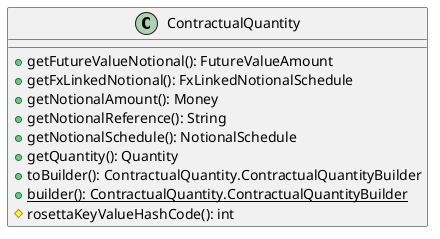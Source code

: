 @startuml

    class ContractualQuantity [[ContractualQuantity.html]] {
        +getFutureValueNotional(): FutureValueAmount
        +getFxLinkedNotional(): FxLinkedNotionalSchedule
        +getNotionalAmount(): Money
        +getNotionalReference(): String
        +getNotionalSchedule(): NotionalSchedule
        +getQuantity(): Quantity
        +toBuilder(): ContractualQuantity.ContractualQuantityBuilder
        {static} +builder(): ContractualQuantity.ContractualQuantityBuilder
        #rosettaKeyValueHashCode(): int
    }

@enduml
